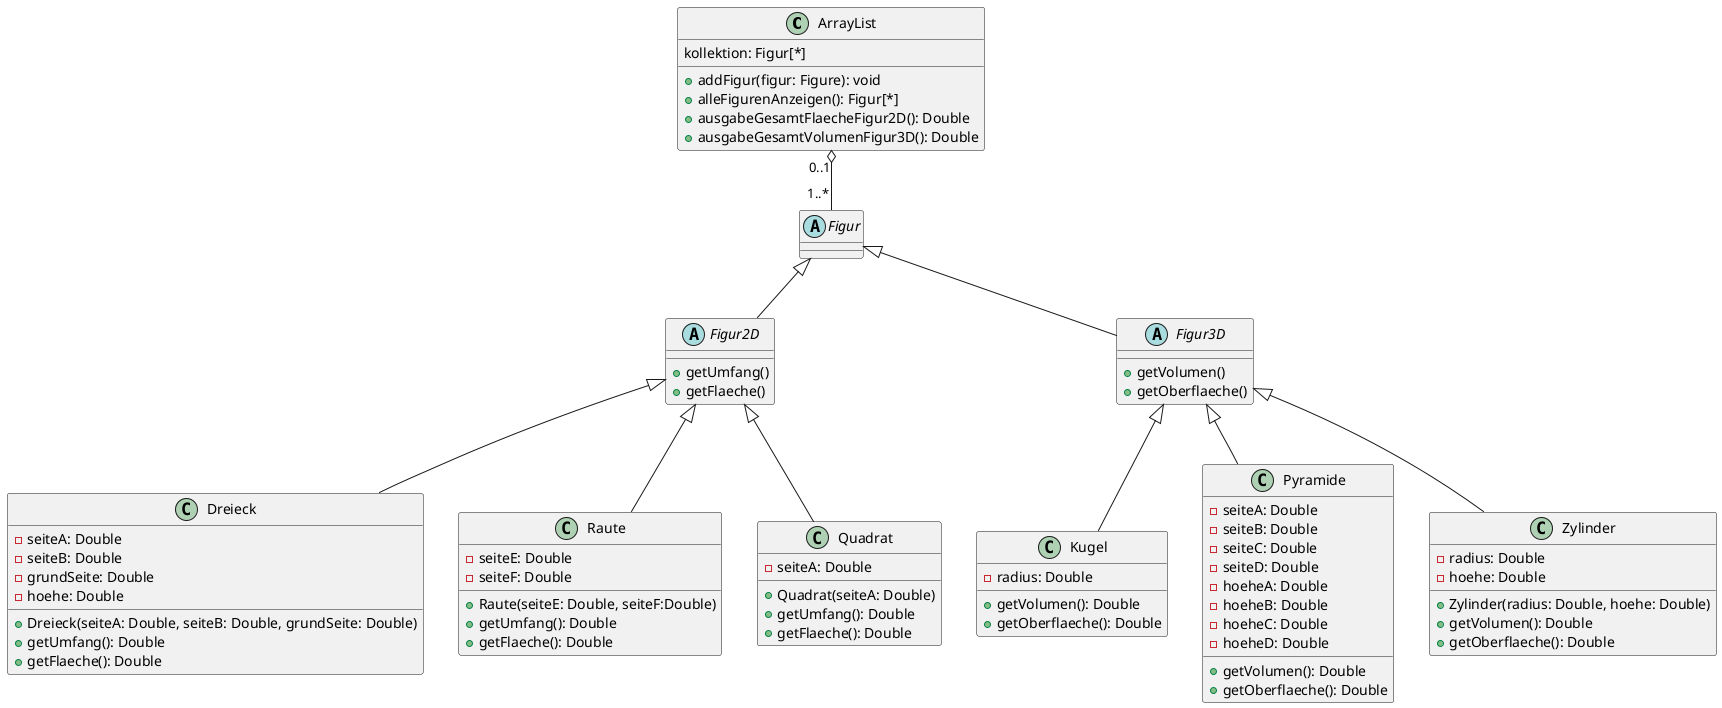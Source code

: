 @startuml figures
class ArrayList {
    kollektion: Figur[*]
+addFigur(figur: Figure): void
+alleFigurenAnzeigen(): Figur[*]
+ausgabeGesamtFlaecheFigur2D(): Double
+ausgabeGesamtVolumenFigur3D(): Double
}

abstract Figur {
    
}

abstract Figur2D {
    +getUmfang()
    +getFlaeche()
}

abstract Figur3D {
    +getVolumen()
    +getOberflaeche()
}

class Kugel {
    -radius: Double
+getVolumen(): Double
+getOberflaeche(): Double
}

class Pyramide {
    -seiteA: Double
    -seiteB: Double
    -seiteC: Double
    -seiteD: Double
    -hoeheA: Double
    -hoeheB: Double
    -hoeheC: Double
    -hoeheD: Double
+getVolumen(): Double
+getOberflaeche(): Double
}

class Zylinder {
    -radius: Double
    -hoehe: Double
+Zylinder(radius: Double, hoehe: Double)
+getVolumen(): Double
+getOberflaeche(): Double
}

class Dreieck {
    -seiteA: Double
    -seiteB: Double
    -grundSeite: Double
    -hoehe: Double
+Dreieck(seiteA: Double, seiteB: Double, grundSeite: Double)
+getUmfang(): Double
+getFlaeche(): Double
}

class Raute {
    -seiteE: Double
    -seiteF: Double
+Raute(seiteE: Double, seiteF:Double)
+getUmfang(): Double
+getFlaeche(): Double
}

class Quadrat {
    -seiteA: Double
+Quadrat(seiteA: Double)
+getUmfang(): Double
+getFlaeche(): Double
}

ArrayList "0..1" o-- "1..*" Figur
Figur <|-- Figur3D
Figur <|-- Figur2D
Figur2D <|-- Dreieck
Figur2D <|-- Raute
Figur2D <|-- Quadrat
Figur3D <|-- Kugel
Figur3D <|-- Pyramide
Figur3D <|-- Zylinder
@enduml